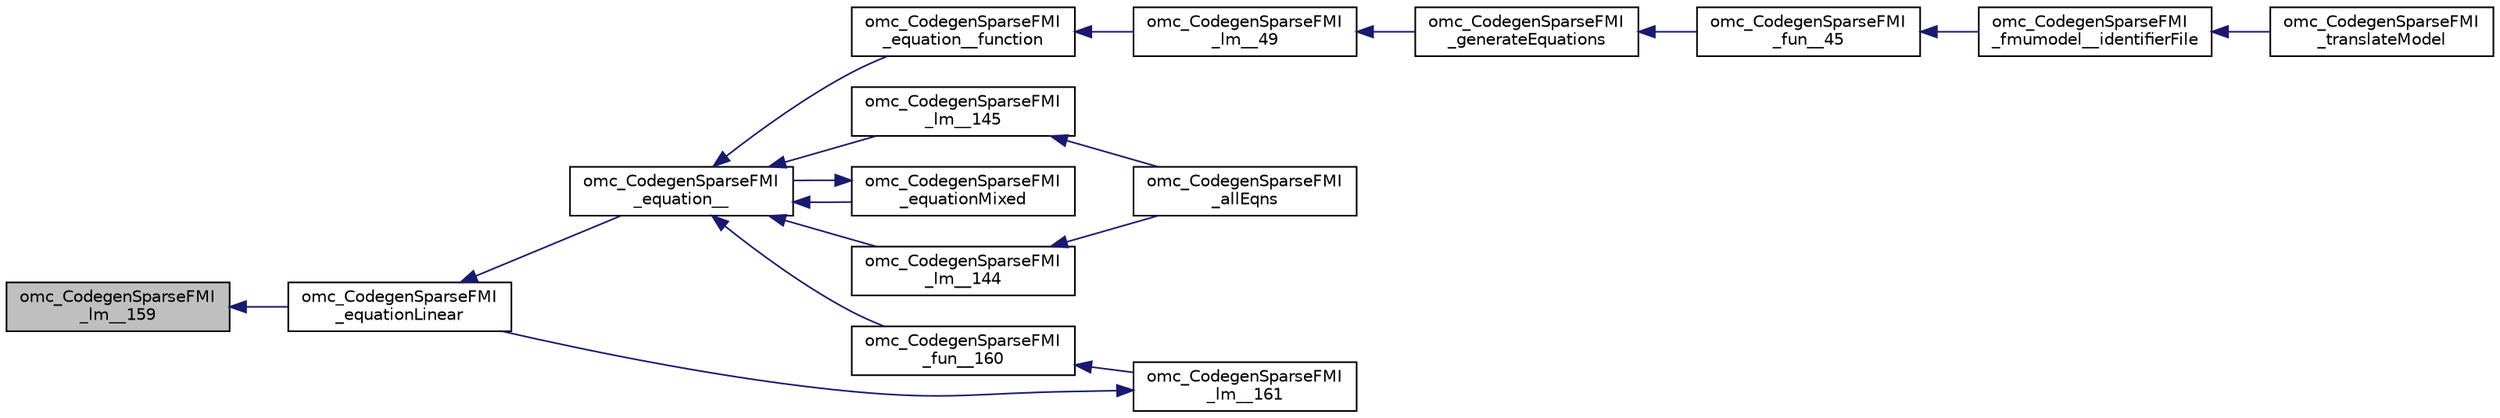 digraph "omc_CodegenSparseFMI_lm__159"
{
  edge [fontname="Helvetica",fontsize="10",labelfontname="Helvetica",labelfontsize="10"];
  node [fontname="Helvetica",fontsize="10",shape=record];
  rankdir="LR";
  Node179161 [label="omc_CodegenSparseFMI\l_lm__159",height=0.2,width=0.4,color="black", fillcolor="grey75", style="filled", fontcolor="black"];
  Node179161 -> Node179162 [dir="back",color="midnightblue",fontsize="10",style="solid",fontname="Helvetica"];
  Node179162 [label="omc_CodegenSparseFMI\l_equationLinear",height=0.2,width=0.4,color="black", fillcolor="white", style="filled",URL="$da/d88/_codegen_sparse_f_m_i_8h.html#ae8ae758cee8e51f80c69f273ea2dead4"];
  Node179162 -> Node179163 [dir="back",color="midnightblue",fontsize="10",style="solid",fontname="Helvetica"];
  Node179163 [label="omc_CodegenSparseFMI\l_equation__",height=0.2,width=0.4,color="black", fillcolor="white", style="filled",URL="$da/d88/_codegen_sparse_f_m_i_8h.html#a99f4c0cb745d02faf3615bcda104a18a"];
  Node179163 -> Node179164 [dir="back",color="midnightblue",fontsize="10",style="solid",fontname="Helvetica"];
  Node179164 [label="omc_CodegenSparseFMI\l_equationMixed",height=0.2,width=0.4,color="black", fillcolor="white", style="filled",URL="$da/d88/_codegen_sparse_f_m_i_8h.html#ac29f9768bd0d77a3e1e85ee8d33113f2"];
  Node179164 -> Node179163 [dir="back",color="midnightblue",fontsize="10",style="solid",fontname="Helvetica"];
  Node179163 -> Node179165 [dir="back",color="midnightblue",fontsize="10",style="solid",fontname="Helvetica"];
  Node179165 [label="omc_CodegenSparseFMI\l_fun__160",height=0.2,width=0.4,color="black", fillcolor="white", style="filled",URL="$d1/d2e/_codegen_sparse_f_m_i_8c.html#ae706b7e1daac9ecce083bb0f153c4537"];
  Node179165 -> Node179166 [dir="back",color="midnightblue",fontsize="10",style="solid",fontname="Helvetica"];
  Node179166 [label="omc_CodegenSparseFMI\l_lm__161",height=0.2,width=0.4,color="black", fillcolor="white", style="filled",URL="$d1/d2e/_codegen_sparse_f_m_i_8c.html#afef10b15667b5fa348e2e5474100a059"];
  Node179166 -> Node179162 [dir="back",color="midnightblue",fontsize="10",style="solid",fontname="Helvetica"];
  Node179163 -> Node179167 [dir="back",color="midnightblue",fontsize="10",style="solid",fontname="Helvetica"];
  Node179167 [label="omc_CodegenSparseFMI\l_lm__145",height=0.2,width=0.4,color="black", fillcolor="white", style="filled",URL="$d1/d2e/_codegen_sparse_f_m_i_8c.html#a482b9fe4a2cf1170ba37c04cbeeba56b"];
  Node179167 -> Node179168 [dir="back",color="midnightblue",fontsize="10",style="solid",fontname="Helvetica"];
  Node179168 [label="omc_CodegenSparseFMI\l_allEqns",height=0.2,width=0.4,color="black", fillcolor="white", style="filled",URL="$da/d88/_codegen_sparse_f_m_i_8h.html#a94fa0652e8d98e8869394cc988af391b"];
  Node179163 -> Node179169 [dir="back",color="midnightblue",fontsize="10",style="solid",fontname="Helvetica"];
  Node179169 [label="omc_CodegenSparseFMI\l_lm__144",height=0.2,width=0.4,color="black", fillcolor="white", style="filled",URL="$d1/d2e/_codegen_sparse_f_m_i_8c.html#a53bc84287c3730b73c523380ca378dcf"];
  Node179169 -> Node179168 [dir="back",color="midnightblue",fontsize="10",style="solid",fontname="Helvetica"];
  Node179163 -> Node179170 [dir="back",color="midnightblue",fontsize="10",style="solid",fontname="Helvetica"];
  Node179170 [label="omc_CodegenSparseFMI\l_equation__function",height=0.2,width=0.4,color="black", fillcolor="white", style="filled",URL="$da/d88/_codegen_sparse_f_m_i_8h.html#a3b6d78478d2920ade27380933feef664"];
  Node179170 -> Node179171 [dir="back",color="midnightblue",fontsize="10",style="solid",fontname="Helvetica"];
  Node179171 [label="omc_CodegenSparseFMI\l_lm__49",height=0.2,width=0.4,color="black", fillcolor="white", style="filled",URL="$d1/d2e/_codegen_sparse_f_m_i_8c.html#afd950130e5951ce5d9b078504b8e5445"];
  Node179171 -> Node179172 [dir="back",color="midnightblue",fontsize="10",style="solid",fontname="Helvetica"];
  Node179172 [label="omc_CodegenSparseFMI\l_generateEquations",height=0.2,width=0.4,color="black", fillcolor="white", style="filled",URL="$da/d88/_codegen_sparse_f_m_i_8h.html#a944e50c37aa93fa6e9c540a7d9a7f671"];
  Node179172 -> Node179173 [dir="back",color="midnightblue",fontsize="10",style="solid",fontname="Helvetica"];
  Node179173 [label="omc_CodegenSparseFMI\l_fun__45",height=0.2,width=0.4,color="black", fillcolor="white", style="filled",URL="$d1/d2e/_codegen_sparse_f_m_i_8c.html#a33c397eee4567dbaf5269d88f9ea50f2"];
  Node179173 -> Node179174 [dir="back",color="midnightblue",fontsize="10",style="solid",fontname="Helvetica"];
  Node179174 [label="omc_CodegenSparseFMI\l_fmumodel__identifierFile",height=0.2,width=0.4,color="black", fillcolor="white", style="filled",URL="$da/d88/_codegen_sparse_f_m_i_8h.html#a0d704247081fbb1f268bdd5ae5d7f3f3"];
  Node179174 -> Node179175 [dir="back",color="midnightblue",fontsize="10",style="solid",fontname="Helvetica"];
  Node179175 [label="omc_CodegenSparseFMI\l_translateModel",height=0.2,width=0.4,color="black", fillcolor="white", style="filled",URL="$da/d88/_codegen_sparse_f_m_i_8h.html#a6e115544fcae7968ab9fa00a0ea17b1d"];
}
